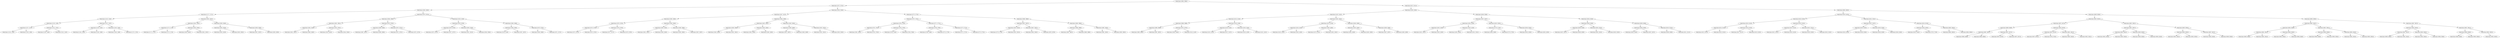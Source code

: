 digraph G{
1084984286 [label="Node{data=[3894, 3894]}"]
1084984286 -> 1647865145
1647865145 [label="Node{data=[3372, 3372]}"]
1647865145 -> 1743994886
1743994886 [label="Node{data=[2840, 2840]}"]
1743994886 -> 32353659
32353659 [label="Node{data=[1171, 1171]}"]
32353659 -> 486810595
486810595 [label="Node{data=[1163, 1163]}"]
486810595 -> 1022678239
1022678239 [label="Node{data=[1159, 1159]}"]
1022678239 -> 1098530871
1098530871 [label="Node{data=[1157, 1157]}"]
1098530871 -> 764455702
764455702 [label="Node{data=[1156, 1156]}"]
1098530871 -> 297246332
297246332 [label="Node{data=[1158, 1158]}"]
1022678239 -> 201323193
201323193 [label="Node{data=[1161, 1161]}"]
201323193 -> 412573705
412573705 [label="Node{data=[1160, 1160]}"]
201323193 -> 813146134
813146134 [label="Node{data=[1162, 1162]}"]
486810595 -> 488541210
488541210 [label="Node{data=[1167, 1167]}"]
488541210 -> 1761660730
1761660730 [label="Node{data=[1165, 1165]}"]
1761660730 -> 1253338427
1253338427 [label="Node{data=[1164, 1164]}"]
1761660730 -> 1204687723
1204687723 [label="Node{data=[1166, 1166]}"]
488541210 -> 785983956
785983956 [label="Node{data=[1169, 1169]}"]
785983956 -> 1095719466
1095719466 [label="Node{data=[1168, 1168]}"]
785983956 -> 687553165
687553165 [label="Node{data=[1170, 1170]}"]
32353659 -> 521740722
521740722 [label="Node{data=[2832, 2832]}"]
521740722 -> 2028547084
2028547084 [label="Node{data=[2492, 2492]}"]
2028547084 -> 1129097009
1129097009 [label="Node{data=[1173, 1173]}"]
1129097009 -> 848478855
848478855 [label="Node{data=[1172, 1172]}"]
1129097009 -> 1691378134
1691378134 [label="Node{data=[1174, 1174]}"]
2028547084 -> 1441310732
1441310732 [label="Node{data=[2830, 2830]}"]
1441310732 -> 1933306031
1933306031 [label="Node{data=[2829, 2829]}"]
1441310732 -> 1461295797
1461295797 [label="Node{data=[2831, 2831]}"]
521740722 -> 807440209
807440209 [label="Node{data=[2836, 2836]}"]
807440209 -> 538503569
538503569 [label="Node{data=[2834, 2834]}"]
538503569 -> 214569901
214569901 [label="Node{data=[2833, 2833]}"]
538503569 -> 387837107
387837107 [label="Node{data=[2835, 2835]}"]
807440209 -> 594785030
594785030 [label="Node{data=[2838, 2838]}"]
594785030 -> 1145078424
1145078424 [label="Node{data=[2837, 2837]}"]
594785030 -> 407611078
407611078 [label="Node{data=[2839, 2839]}"]
1743994886 -> 1623959816
1623959816 [label="Node{data=[2974, 2974]}"]
1623959816 -> 1587469716
1587469716 [label="Node{data=[2966, 2966]}"]
1587469716 -> 512409757
512409757 [label="Node{data=[2891, 2891]}"]
512409757 -> 1538402332
1538402332 [label="Node{data=[2842, 2842]}"]
1538402332 -> 1720469899
1720469899 [label="Node{data=[2841, 2841]}"]
1538402332 -> 1314282163
1314282163 [label="Node{data=[2863, 2863]}"]
512409757 -> 110163404
110163404 [label="Node{data=[2925, 2925]}"]
110163404 -> 1286131658
1286131658 [label="Node{data=[2919, 2919]}"]
110163404 -> 1223428037
1223428037 [label="Node{data=[2944, 2944]}"]
1587469716 -> 882069417
882069417 [label="Node{data=[2970, 2970]}"]
882069417 -> 892138082
892138082 [label="Node{data=[2968, 2968]}"]
892138082 -> 1064353170
1064353170 [label="Node{data=[2967, 2967]}"]
892138082 -> 394942358
394942358 [label="Node{data=[2969, 2969]}"]
882069417 -> 961195209
961195209 [label="Node{data=[2972, 2972]}"]
961195209 -> 1806165600
1806165600 [label="Node{data=[2971, 2971]}"]
961195209 -> 1359039147
1359039147 [label="Node{data=[2973, 2973]}"]
1623959816 -> 351437306
351437306 [label="Node{data=[3100, 3100]}"]
351437306 -> 2016561993
2016561993 [label="Node{data=[2978, 2978]}"]
2016561993 -> 745678537
745678537 [label="Node{data=[2976, 2976]}"]
745678537 -> 2013095422
2013095422 [label="Node{data=[2975, 2975]}"]
745678537 -> 2004932522
2004932522 [label="Node{data=[2977, 2977]}"]
2016561993 -> 495104528
495104528 [label="Node{data=[3036, 3036]}"]
495104528 -> 544971527
544971527 [label="Node{data=[3021, 3021]}"]
495104528 -> 1018546275
1018546275 [label="Node{data=[3056, 3056]}"]
351437306 -> 1308190168
1308190168 [label="Node{data=[3368, 3368]}"]
1308190168 -> 1172528197
1172528197 [label="Node{data=[3366, 3366]}"]
1172528197 -> 960250973
960250973 [label="Node{data=[3128, 3128]}"]
1172528197 -> 735606217
735606217 [label="Node{data=[3367, 3367]}"]
1308190168 -> 755569359
755569359 [label="Node{data=[3370, 3370]}"]
755569359 -> 1926722143
1926722143 [label="Node{data=[3369, 3369]}"]
755569359 -> 697487092
697487092 [label="Node{data=[3371, 3371]}"]
1647865145 -> 1099726898
1099726898 [label="Node{data=[3504, 3504]}"]
1099726898 -> 620133798
620133798 [label="Node{data=[3427, 3427]}"]
620133798 -> 1836754669
1836754669 [label="Node{data=[3380, 3380]}"]
1836754669 -> 1377837272
1377837272 [label="Node{data=[3376, 3376]}"]
1377837272 -> 2005444542
2005444542 [label="Node{data=[3374, 3374]}"]
2005444542 -> 1619324836
1619324836 [label="Node{data=[3373, 3373]}"]
2005444542 -> 1483829399
1483829399 [label="Node{data=[3375, 3375]}"]
1377837272 -> 193248673
193248673 [label="Node{data=[3378, 3378]}"]
193248673 -> 964906552
964906552 [label="Node{data=[3377, 3377]}"]
193248673 -> 2126348131
2126348131 [label="Node{data=[3379, 3379]}"]
1836754669 -> 765156843
765156843 [label="Node{data=[3384, 3384]}"]
765156843 -> 56394828
56394828 [label="Node{data=[3382, 3382]}"]
56394828 -> 546171025
546171025 [label="Node{data=[3381, 3381]}"]
56394828 -> 903798148
903798148 [label="Node{data=[3383, 3383]}"]
765156843 -> 1113438929
1113438929 [label="Node{data=[3386, 3386]}"]
1113438929 -> 625223730
625223730 [label="Node{data=[3385, 3385]}"]
1113438929 -> 1782744427
1782744427 [label="Node{data=[3387, 3387]}"]
620133798 -> 691230554
691230554 [label="Node{data=[3496, 3496]}"]
691230554 -> 102235039
102235039 [label="Node{data=[3492, 3492]}"]
102235039 -> 35014359
35014359 [label="Node{data=[3490, 3490]}"]
35014359 -> 2088890915
2088890915 [label="Node{data=[3459, 3459]}"]
35014359 -> 1329324910
1329324910 [label="Node{data=[3491, 3491]}"]
102235039 -> 1984508437
1984508437 [label="Node{data=[3494, 3494]}"]
1984508437 -> 1188684533
1188684533 [label="Node{data=[3493, 3493]}"]
1984508437 -> 892993767
892993767 [label="Node{data=[3495, 3495]}"]
691230554 -> 621458877
621458877 [label="Node{data=[3500, 3500]}"]
621458877 -> 451736211
451736211 [label="Node{data=[3498, 3498]}"]
451736211 -> 321615217
321615217 [label="Node{data=[3497, 3497]}"]
451736211 -> 1995666123
1995666123 [label="Node{data=[3499, 3499]}"]
621458877 -> 103061237
103061237 [label="Node{data=[3502, 3502]}"]
103061237 -> 2065798344
2065798344 [label="Node{data=[3501, 3501]}"]
103061237 -> 870970912
870970912 [label="Node{data=[3503, 3503]}"]
1099726898 -> 1591848892
1591848892 [label="Node{data=[3775, 3775]}"]
1591848892 -> 2094012843
2094012843 [label="Node{data=[3767, 3767]}"]
2094012843 -> 195052845
195052845 [label="Node{data=[3763, 3763]}"]
195052845 -> 1996814991
1996814991 [label="Node{data=[3761, 3761]}"]
1996814991 -> 608905116
608905116 [label="Node{data=[3581, 3581]}"]
1996814991 -> 1487564799
1487564799 [label="Node{data=[3762, 3762]}"]
195052845 -> 1370145002
1370145002 [label="Node{data=[3765, 3765]}"]
1370145002 -> 19564754
19564754 [label="Node{data=[3764, 3764]}"]
1370145002 -> 2090870956
2090870956 [label="Node{data=[3766, 3766]}"]
2094012843 -> 2004772176
2004772176 [label="Node{data=[3771, 3771]}"]
2004772176 -> 1884575429
1884575429 [label="Node{data=[3769, 3769]}"]
1884575429 -> 636304389
636304389 [label="Node{data=[3768, 3768]}"]
1884575429 -> 1484100956
1484100956 [label="Node{data=[3770, 3770]}"]
2004772176 -> 1554329575
1554329575 [label="Node{data=[3773, 3773]}"]
1554329575 -> 236300488
236300488 [label="Node{data=[3772, 3772]}"]
1554329575 -> 1112842267
1112842267 [label="Node{data=[3774, 3774]}"]
1591848892 -> 914297464
914297464 [label="Node{data=[3886, 3886]}"]
914297464 -> 1129371975
1129371975 [label="Node{data=[3837, 3837]}"]
1129371975 -> 1612741133
1612741133 [label="Node{data=[3810, 3810]}"]
1612741133 -> 118704746
118704746 [label="Node{data=[3776, 3776]}"]
1612741133 -> 1227973666
1227973666 [label="Node{data=[3815, 3815]}"]
1129371975 -> 216929954
216929954 [label="Node{data=[3847, 3847]}"]
216929954 -> 1878914336
1878914336 [label="Node{data=[3842, 3842]}"]
216929954 -> 1923134127
1923134127 [label="Node{data=[3879, 3879]}"]
914297464 -> 812828845
812828845 [label="Node{data=[3890, 3890]}"]
812828845 -> 1280676615
1280676615 [label="Node{data=[3888, 3888]}"]
1280676615 -> 1275149144
1275149144 [label="Node{data=[3887, 3887]}"]
1280676615 -> 1002687933
1002687933 [label="Node{data=[3889, 3889]}"]
812828845 -> 491933128
491933128 [label="Node{data=[3892, 3892]}"]
491933128 -> 2105485518
2105485518 [label="Node{data=[3891, 3891]}"]
491933128 -> 954275778
954275778 [label="Node{data=[3893, 3893]}"]
1084984286 -> 501910342
501910342 [label="Node{data=[6312, 6312]}"]
501910342 -> 307870014
307870014 [label="Node{data=[4290, 4290]}"]
307870014 -> 375704291
375704291 [label="Node{data=[4162, 4162]}"]
375704291 -> 646676714
646676714 [label="Node{data=[4154, 4154]}"]
646676714 -> 1869778886
1869778886 [label="Node{data=[3898, 3898]}"]
1869778886 -> 817716063
817716063 [label="Node{data=[3896, 3896]}"]
817716063 -> 4111481
4111481 [label="Node{data=[3895, 3895]}"]
817716063 -> 2059989060
2059989060 [label="Node{data=[3897, 3897]}"]
1869778886 -> 20929636
20929636 [label="Node{data=[3973, 3973]}"]
20929636 -> 1535285439
1535285439 [label="Node{data=[3926, 3926]}"]
20929636 -> 774515394
774515394 [label="Node{data=[4143, 4143]}"]
646676714 -> 333292947
333292947 [label="Node{data=[4158, 4158]}"]
333292947 -> 1761216496
1761216496 [label="Node{data=[4156, 4156]}"]
1761216496 -> 661798192
661798192 [label="Node{data=[4155, 4155]}"]
1761216496 -> 1492221734
1492221734 [label="Node{data=[4157, 4157]}"]
333292947 -> 654223510
654223510 [label="Node{data=[4160, 4160]}"]
654223510 -> 503574078
503574078 [label="Node{data=[4159, 4159]}"]
654223510 -> 674155379
674155379 [label="Node{data=[4161, 4161]}"]
375704291 -> 2071304479
2071304479 [label="Node{data=[4282, 4282]}"]
2071304479 -> 672933119
672933119 [label="Node{data=[4278, 4278]}"]
672933119 -> 695160284
695160284 [label="Node{data=[4164, 4164]}"]
695160284 -> 2009362129
2009362129 [label="Node{data=[4163, 4163]}"]
695160284 -> 539929687
539929687 [label="Node{data=[4165, 4165]}"]
672933119 -> 1776050033
1776050033 [label="Node{data=[4280, 4280]}"]
1776050033 -> 982449723
982449723 [label="Node{data=[4279, 4279]}"]
1776050033 -> 1860742493
1860742493 [label="Node{data=[4281, 4281]}"]
2071304479 -> 997320899
997320899 [label="Node{data=[4286, 4286]}"]
997320899 -> 819797771
819797771 [label="Node{data=[4284, 4284]}"]
819797771 -> 2112835597
2112835597 [label="Node{data=[4283, 4283]}"]
819797771 -> 1455851688
1455851688 [label="Node{data=[4285, 4285]}"]
997320899 -> 1648706883
1648706883 [label="Node{data=[4288, 4288]}"]
1648706883 -> 976763719
976763719 [label="Node{data=[4287, 4287]}"]
1648706883 -> 1037073205
1037073205 [label="Node{data=[4289, 4289]}"]
307870014 -> 1597061103
1597061103 [label="Node{data=[6296, 6296]}"]
1597061103 -> 395709975
395709975 [label="Node{data=[5367, 5367]}"]
395709975 -> 1812987297
1812987297 [label="Node{data=[4294, 4294]}"]
1812987297 -> 1387805382
1387805382 [label="Node{data=[4292, 4292]}"]
1387805382 -> 81850673
81850673 [label="Node{data=[4291, 4291]}"]
1387805382 -> 589410572
589410572 [label="Node{data=[4293, 4293]}"]
1812987297 -> 810594876
810594876 [label="Node{data=[4528, 4528]}"]
810594876 -> 598593786
598593786 [label="Node{data=[4295, 4295]}"]
810594876 -> 541578439
541578439 [label="Node{data=[5351, 5351]}"]
395709975 -> 239118354
239118354 [label="Node{data=[6292, 6292]}"]
239118354 -> 993274548
993274548 [label="Node{data=[5718, 5718]}"]
993274548 -> 1993541416
1993541416 [label="Node{data=[5589, 5589]}"]
993274548 -> 1747719385
1747719385 [label="Node{data=[5778, 5778]}"]
239118354 -> 1671901686
1671901686 [label="Node{data=[6294, 6294]}"]
1671901686 -> 2036127420
2036127420 [label="Node{data=[6293, 6293]}"]
1671901686 -> 400057592
400057592 [label="Node{data=[6295, 6295]}"]
1597061103 -> 534388742
534388742 [label="Node{data=[6304, 6304]}"]
534388742 -> 1168673418
1168673418 [label="Node{data=[6300, 6300]}"]
1168673418 -> 1516133813
1516133813 [label="Node{data=[6298, 6298]}"]
1516133813 -> 250940834
250940834 [label="Node{data=[6297, 6297]}"]
1516133813 -> 1088538218
1088538218 [label="Node{data=[6299, 6299]}"]
1168673418 -> 1092417574
1092417574 [label="Node{data=[6302, 6302]}"]
1092417574 -> 1762108997
1762108997 [label="Node{data=[6301, 6301]}"]
1092417574 -> 1329147610
1329147610 [label="Node{data=[6303, 6303]}"]
534388742 -> 19231681
19231681 [label="Node{data=[6308, 6308]}"]
19231681 -> 668886539
668886539 [label="Node{data=[6306, 6306]}"]
668886539 -> 1941952827
1941952827 [label="Node{data=[6305, 6305]}"]
668886539 -> 1979082344
1979082344 [label="Node{data=[6307, 6307]}"]
19231681 -> 1600628844
1600628844 [label="Node{data=[6310, 6310]}"]
1600628844 -> 190673845
190673845 [label="Node{data=[6309, 6309]}"]
1600628844 -> 111547876
111547876 [label="Node{data=[6311, 6311]}"]
501910342 -> 1084618366
1084618366 [label="Node{data=[8665, 8665]}"]
1084618366 -> 585302734
585302734 [label="Node{data=[6333, 6333]}"]
585302734 -> 1111690748
1111690748 [label="Node{data=[6320, 6320]}"]
1111690748 -> 1954294117
1954294117 [label="Node{data=[6316, 6316]}"]
1954294117 -> 461711250
461711250 [label="Node{data=[6314, 6314]}"]
461711250 -> 566928222
566928222 [label="Node{data=[6313, 6313]}"]
461711250 -> 2067560054
2067560054 [label="Node{data=[6315, 6315]}"]
1954294117 -> 1847480181
1847480181 [label="Node{data=[6318, 6318]}"]
1847480181 -> 1553288339
1553288339 [label="Node{data=[6317, 6317]}"]
1847480181 -> 682738700
682738700 [label="Node{data=[6319, 6319]}"]
1111690748 -> 816224426
816224426 [label="Node{data=[6324, 6324]}"]
816224426 -> 744430636
744430636 [label="Node{data=[6322, 6322]}"]
744430636 -> 1515728096
1515728096 [label="Node{data=[6321, 6321]}"]
744430636 -> 2096042499
2096042499 [label="Node{data=[6323, 6323]}"]
816224426 -> 2022225660
2022225660 [label="Node{data=[6331, 6331]}"]
2022225660 -> 744651709
744651709 [label="Node{data=[6330, 6330]}"]
2022225660 -> 935751165
935751165 [label="Node{data=[6332, 6332]}"]
585302734 -> 868027916
868027916 [label="Node{data=[6341, 6341]}"]
868027916 -> 247427537
247427537 [label="Node{data=[6337, 6337]}"]
247427537 -> 826231848
826231848 [label="Node{data=[6335, 6335]}"]
826231848 -> 890402423
890402423 [label="Node{data=[6334, 6334]}"]
826231848 -> 1854198711
1854198711 [label="Node{data=[6336, 6336]}"]
247427537 -> 465573455
465573455 [label="Node{data=[6339, 6339]}"]
465573455 -> 1356154643
1356154643 [label="Node{data=[6338, 6338]}"]
465573455 -> 1993482928
1993482928 [label="Node{data=[6340, 6340]}"]
868027916 -> 1048792758
1048792758 [label="Node{data=[8316, 8316]}"]
1048792758 -> 636110151
636110151 [label="Node{data=[6403, 6403]}"]
636110151 -> 1610441526
1610441526 [label="Node{data=[6342, 6342]}"]
636110151 -> 945622491
945622491 [label="Node{data=[7578, 7578]}"]
1048792758 -> 470745752
470745752 [label="Node{data=[8663, 8663]}"]
470745752 -> 1798876195
1798876195 [label="Node{data=[8662, 8662]}"]
470745752 -> 1600689825
1600689825 [label="Node{data=[8664, 8664]}"]
1084618366 -> 260795202
260795202 [label="Node{data=[8839, 8839]}"]
260795202 -> 1802810345
1802810345 [label="Node{data=[8823, 8823]}"]
1802810345 -> 1166230288
1166230288 [label="Node{data=[8673, 8673]}"]
1166230288 -> 1589971103
1589971103 [label="Node{data=[8669, 8669]}"]
1589971103 -> 172013950
172013950 [label="Node{data=[8667, 8667]}"]
172013950 -> 1155905572
1155905572 [label="Node{data=[8666, 8666]}"]
172013950 -> 455211115
455211115 [label="Node{data=[8668, 8668]}"]
1589971103 -> 1834392160
1834392160 [label="Node{data=[8671, 8671]}"]
1834392160 -> 1649563133
1649563133 [label="Node{data=[8670, 8670]}"]
1834392160 -> 195032331
195032331 [label="Node{data=[8672, 8672]}"]
1166230288 -> 535410355
535410355 [label="Node{data=[8819, 8819]}"]
535410355 -> 1186314932
1186314932 [label="Node{data=[8675, 8675]}"]
1186314932 -> 909701666
909701666 [label="Node{data=[8674, 8674]}"]
1186314932 -> 1123774019
1123774019 [label="Node{data=[8782, 8782]}"]
535410355 -> 276104321
276104321 [label="Node{data=[8821, 8821]}"]
276104321 -> 2080275489
2080275489 [label="Node{data=[8820, 8820]}"]
276104321 -> 178661534
178661534 [label="Node{data=[8822, 8822]}"]
1802810345 -> 322361087
322361087 [label="Node{data=[8831, 8831]}"]
322361087 -> 736069908
736069908 [label="Node{data=[8827, 8827]}"]
736069908 -> 600373050
600373050 [label="Node{data=[8825, 8825]}"]
600373050 -> 403822853
403822853 [label="Node{data=[8824, 8824]}"]
600373050 -> 1026909654
1026909654 [label="Node{data=[8826, 8826]}"]
736069908 -> 1794497613
1794497613 [label="Node{data=[8829, 8829]}"]
1794497613 -> 241207054
241207054 [label="Node{data=[8828, 8828]}"]
1794497613 -> 414170678
414170678 [label="Node{data=[8830, 8830]}"]
322361087 -> 237134624
237134624 [label="Node{data=[8835, 8835]}"]
237134624 -> 1257357597
1257357597 [label="Node{data=[8833, 8833]}"]
1257357597 -> 1076066234
1076066234 [label="Node{data=[8832, 8832]}"]
1257357597 -> 630730630
630730630 [label="Node{data=[8834, 8834]}"]
237134624 -> 952001398
952001398 [label="Node{data=[8837, 8837]}"]
952001398 -> 2080613461
2080613461 [label="Node{data=[8836, 8836]}"]
952001398 -> 667321032
667321032 [label="Node{data=[8838, 8838]}"]
260795202 -> 1128689065
1128689065 [label="Node{data=[8855, 8855]}"]
1128689065 -> 145228644
145228644 [label="Node{data=[8847, 8847]}"]
145228644 -> 1768439592
1768439592 [label="Node{data=[8843, 8843]}"]
1768439592 -> 2049646607
2049646607 [label="Node{data=[8841, 8841]}"]
2049646607 -> 183513542
183513542 [label="Node{data=[8840, 8840]}"]
2049646607 -> 1116446943
1116446943 [label="Node{data=[8842, 8842]}"]
1768439592 -> 1781683929
1781683929 [label="Node{data=[8845, 8845]}"]
1781683929 -> 1236941000
1236941000 [label="Node{data=[8844, 8844]}"]
1781683929 -> 1112493624
1112493624 [label="Node{data=[8846, 8846]}"]
145228644 -> 1566409718
1566409718 [label="Node{data=[8851, 8851]}"]
1566409718 -> 631345690
631345690 [label="Node{data=[8849, 8849]}"]
631345690 -> 1027969566
1027969566 [label="Node{data=[8848, 8848]}"]
631345690 -> 96679168
96679168 [label="Node{data=[8850, 8850]}"]
1566409718 -> 875578493
875578493 [label="Node{data=[8853, 8853]}"]
875578493 -> 489169315
489169315 [label="Node{data=[8852, 8852]}"]
875578493 -> 208438650
208438650 [label="Node{data=[8854, 8854]}"]
1128689065 -> 270260930
270260930 [label="Node{data=[9847, 9847]}"]
270260930 -> 641623824
641623824 [label="Node{data=[9843, 9843]}"]
641623824 -> 2059894605
2059894605 [label="Node{data=[9647, 9647]}"]
2059894605 -> 317223482
317223482 [label="Node{data=[8856, 8856]}"]
2059894605 -> 1558931311
1558931311 [label="Node{data=[9842, 9842]}"]
641623824 -> 154701061
154701061 [label="Node{data=[9845, 9845]}"]
154701061 -> 1220851320
1220851320 [label="Node{data=[9844, 9844]}"]
154701061 -> 426534136
426534136 [label="Node{data=[9846, 9846]}"]
270260930 -> 515618981
515618981 [label="Node{data=[9851, 9851]}"]
515618981 -> 1403412178
1403412178 [label="Node{data=[9849, 9849]}"]
1403412178 -> 1052525992
1052525992 [label="Node{data=[9848, 9848]}"]
1403412178 -> 1141751075
1141751075 [label="Node{data=[9850, 9850]}"]
515618981 -> 120609687
120609687 [label="Node{data=[9852, 9852]}"]
120609687 -> 1719780717
1719780717 [label="Node{data=[9853, 9853]}"]
}